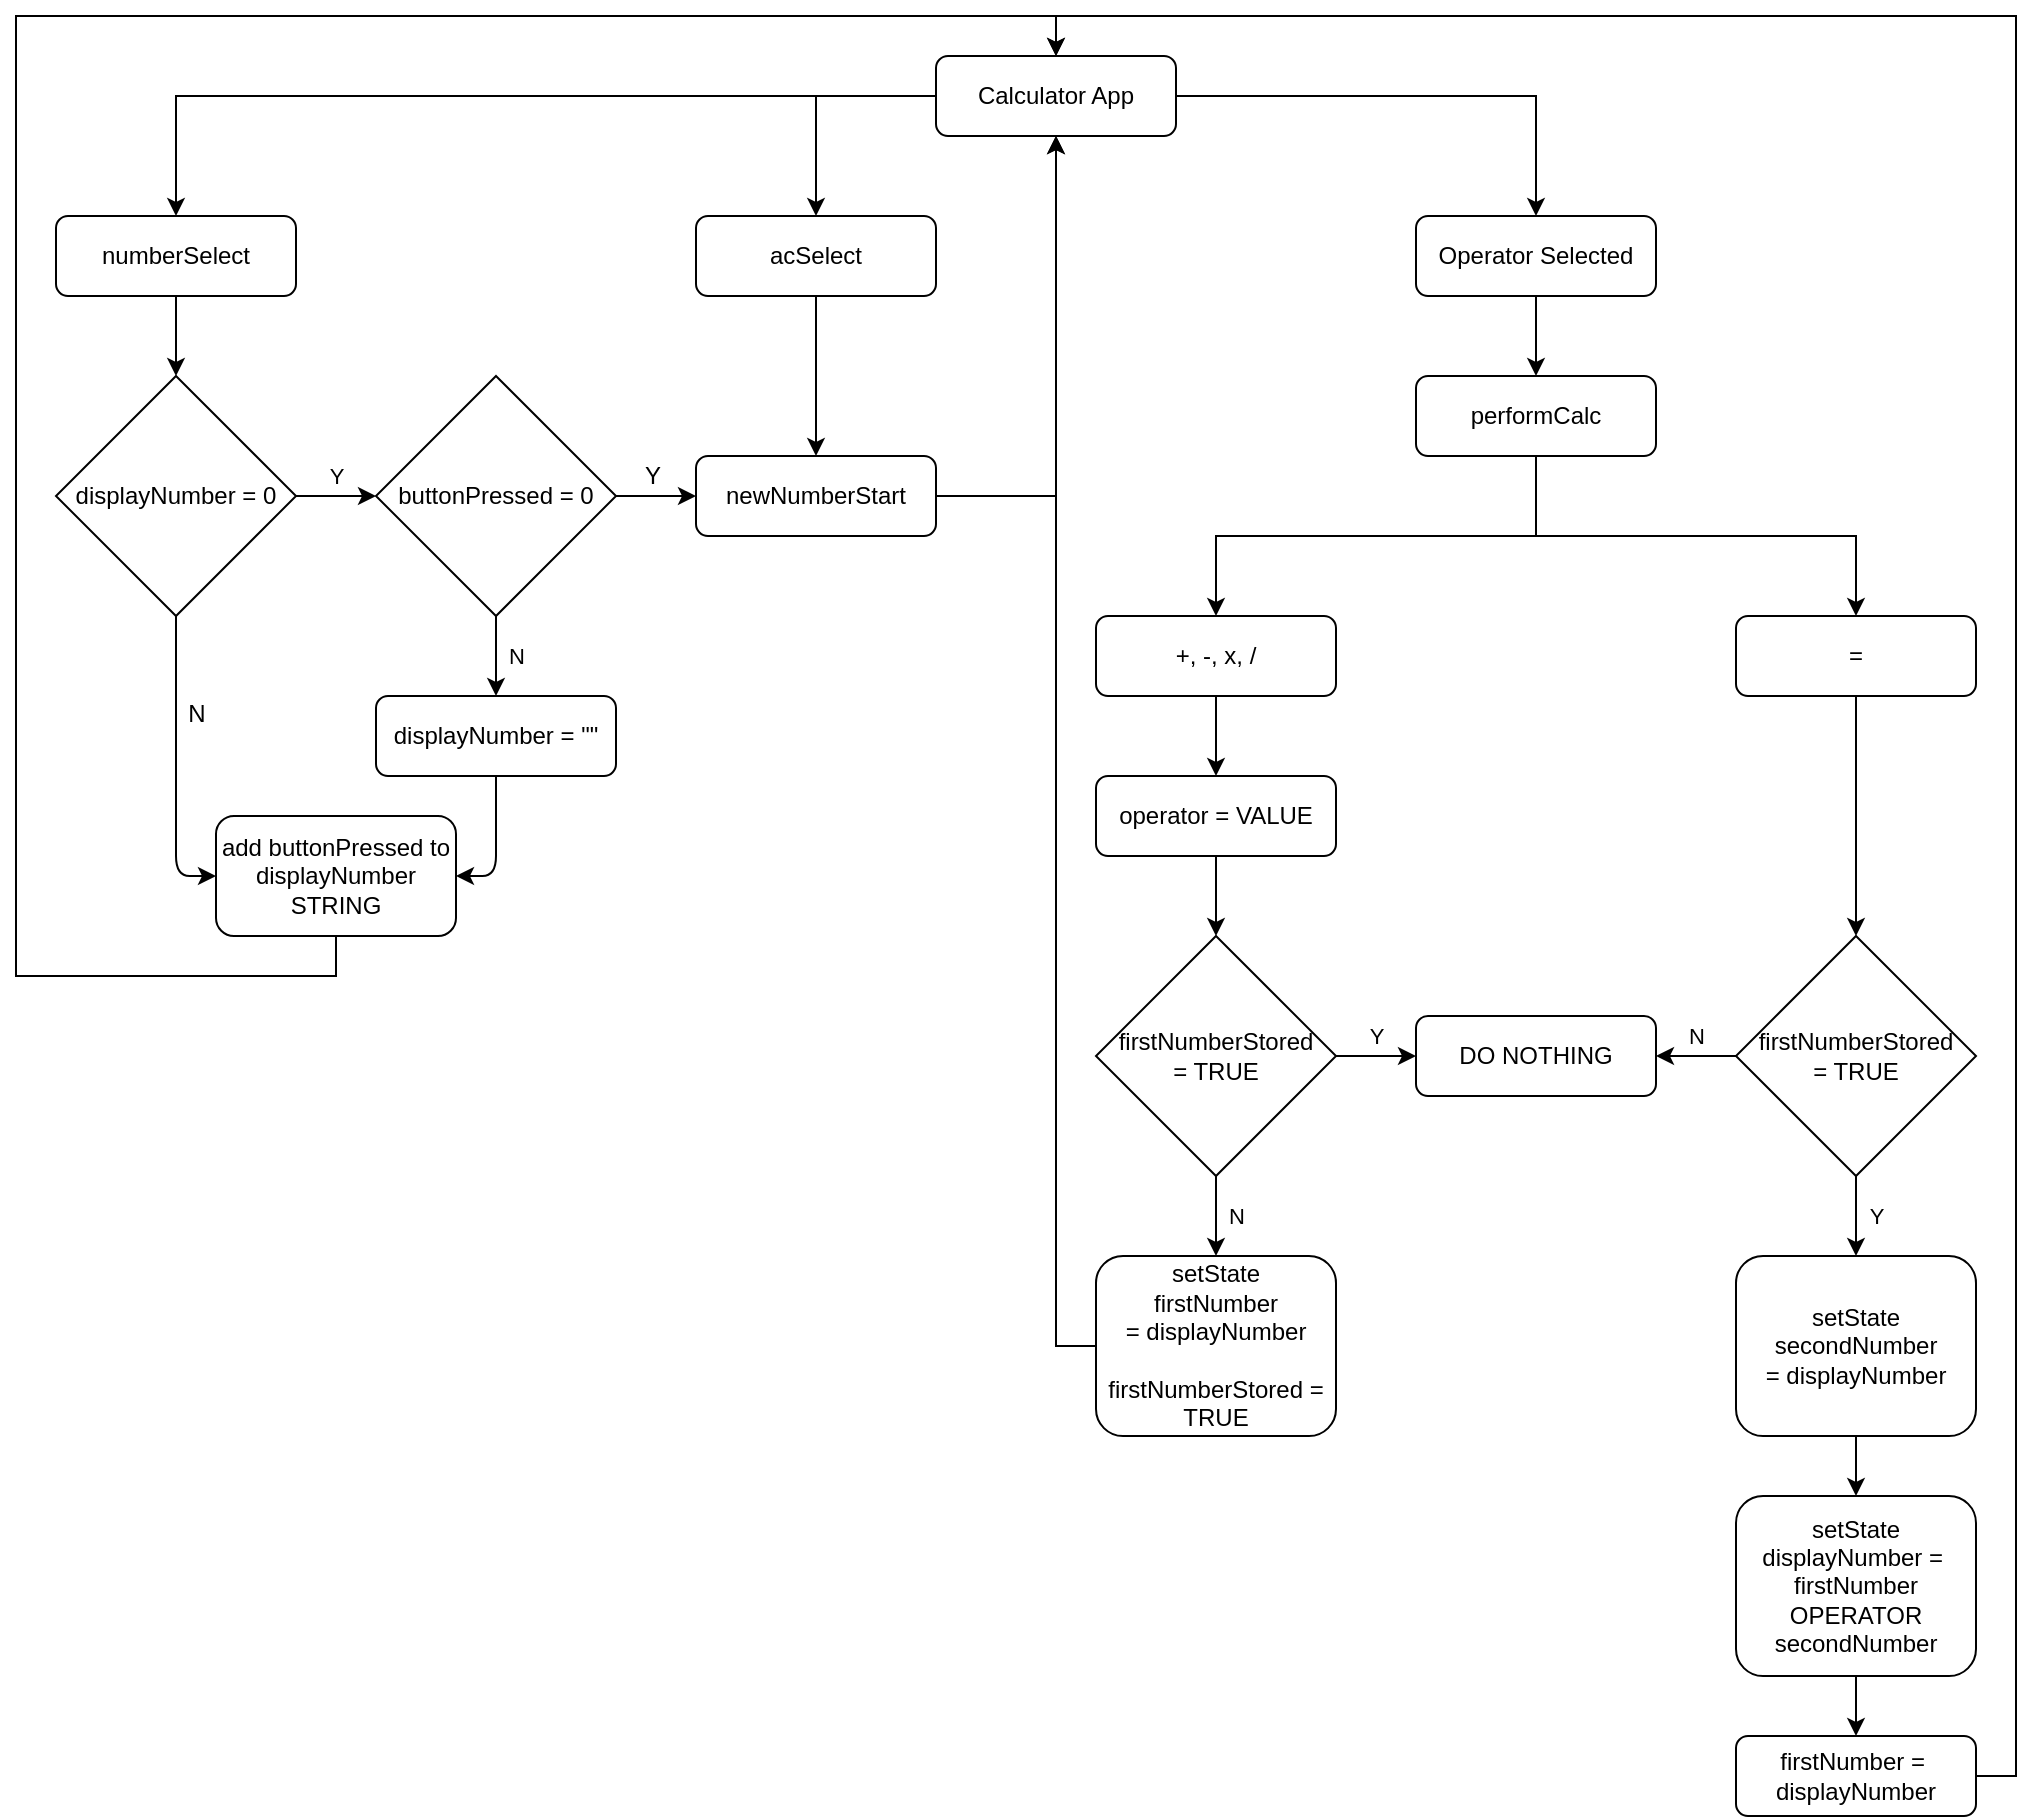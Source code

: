 <mxfile version="12.6.7" type="device"><diagram id="I27lnmcfp9NqJ_Pg-YvM" name="Page-1"><mxGraphModel dx="1351" dy="877" grid="1" gridSize="10" guides="1" tooltips="1" connect="1" arrows="1" fold="1" page="1" pageScale="1" pageWidth="827" pageHeight="1169" math="0" shadow="0"><root><mxCell id="0"/><mxCell id="1" parent="0"/><mxCell id="KRpLdG-zn3hcMp3aCn2L-1" value="numberSelect" style="rounded=1;whiteSpace=wrap;html=1;" vertex="1" parent="1"><mxGeometry x="40" y="120" width="120" height="40" as="geometry"/></mxCell><mxCell id="KRpLdG-zn3hcMp3aCn2L-2" value="Operator Selected" style="rounded=1;whiteSpace=wrap;html=1;" vertex="1" parent="1"><mxGeometry x="720" y="120" width="120" height="40" as="geometry"/></mxCell><mxCell id="KRpLdG-zn3hcMp3aCn2L-57" style="edgeStyle=orthogonalEdgeStyle;rounded=0;orthogonalLoop=1;jettySize=auto;html=1;exitX=1;exitY=0.5;exitDx=0;exitDy=0;entryX=0.5;entryY=1;entryDx=0;entryDy=0;" edge="1" parent="1" source="KRpLdG-zn3hcMp3aCn2L-3" target="KRpLdG-zn3hcMp3aCn2L-19"><mxGeometry relative="1" as="geometry"/></mxCell><mxCell id="KRpLdG-zn3hcMp3aCn2L-3" value="newNumberStart" style="rounded=1;whiteSpace=wrap;html=1;" vertex="1" parent="1"><mxGeometry x="360" y="240" width="120" height="40" as="geometry"/></mxCell><mxCell id="KRpLdG-zn3hcMp3aCn2L-4" value="displayNumber = 0" style="rhombus;whiteSpace=wrap;html=1;" vertex="1" parent="1"><mxGeometry x="40" y="200" width="120" height="120" as="geometry"/></mxCell><mxCell id="KRpLdG-zn3hcMp3aCn2L-5" value="buttonPressed = 0" style="rhombus;whiteSpace=wrap;html=1;" vertex="1" parent="1"><mxGeometry x="200" y="200" width="120" height="120" as="geometry"/></mxCell><mxCell id="KRpLdG-zn3hcMp3aCn2L-6" value="Y" style="endArrow=classic;html=1;exitX=1;exitY=0.5;exitDx=0;exitDy=0;entryX=0;entryY=0.5;entryDx=0;entryDy=0;" edge="1" parent="1" source="KRpLdG-zn3hcMp3aCn2L-4" target="KRpLdG-zn3hcMp3aCn2L-5"><mxGeometry y="10" width="50" height="50" relative="1" as="geometry"><mxPoint x="40" y="620" as="sourcePoint"/><mxPoint x="90" y="570" as="targetPoint"/><mxPoint as="offset"/></mxGeometry></mxCell><mxCell id="KRpLdG-zn3hcMp3aCn2L-7" value="" style="endArrow=classic;html=1;entryX=0;entryY=0.5;entryDx=0;entryDy=0;exitX=1;exitY=0.5;exitDx=0;exitDy=0;" edge="1" parent="1" source="KRpLdG-zn3hcMp3aCn2L-5" target="KRpLdG-zn3hcMp3aCn2L-3"><mxGeometry width="50" height="50" relative="1" as="geometry"><mxPoint x="40" y="390" as="sourcePoint"/><mxPoint x="90" y="340" as="targetPoint"/></mxGeometry></mxCell><mxCell id="KRpLdG-zn3hcMp3aCn2L-8" value="Y" style="text;html=1;align=center;verticalAlign=middle;resizable=0;points=[];labelBackgroundColor=#ffffff;" vertex="1" connectable="0" parent="KRpLdG-zn3hcMp3aCn2L-7"><mxGeometry x="-0.1" y="-1" relative="1" as="geometry"><mxPoint y="-11" as="offset"/></mxGeometry></mxCell><mxCell id="KRpLdG-zn3hcMp3aCn2L-9" value="displayNumber = &quot;&quot;" style="rounded=1;whiteSpace=wrap;html=1;" vertex="1" parent="1"><mxGeometry x="200" y="360" width="120" height="40" as="geometry"/></mxCell><mxCell id="KRpLdG-zn3hcMp3aCn2L-37" style="edgeStyle=orthogonalEdgeStyle;rounded=0;orthogonalLoop=1;jettySize=auto;html=1;exitX=0.5;exitY=1;exitDx=0;exitDy=0;entryX=0.5;entryY=0;entryDx=0;entryDy=0;" edge="1" parent="1" source="KRpLdG-zn3hcMp3aCn2L-10" target="KRpLdG-zn3hcMp3aCn2L-19"><mxGeometry relative="1" as="geometry"><Array as="points"><mxPoint x="180" y="500"/><mxPoint x="20" y="500"/><mxPoint x="20" y="20"/><mxPoint x="540" y="20"/></Array></mxGeometry></mxCell><mxCell id="KRpLdG-zn3hcMp3aCn2L-10" value="add buttonPressed to displayNumber STRING" style="rounded=1;whiteSpace=wrap;html=1;" vertex="1" parent="1"><mxGeometry x="120" y="420" width="120" height="60" as="geometry"/></mxCell><mxCell id="KRpLdG-zn3hcMp3aCn2L-11" value="N" style="endArrow=classic;html=1;exitX=0.5;exitY=1;exitDx=0;exitDy=0;entryX=0.5;entryY=0;entryDx=0;entryDy=0;" edge="1" parent="1" source="KRpLdG-zn3hcMp3aCn2L-5" target="KRpLdG-zn3hcMp3aCn2L-9"><mxGeometry y="10" width="50" height="50" relative="1" as="geometry"><mxPoint x="40" y="560" as="sourcePoint"/><mxPoint x="90" y="510" as="targetPoint"/><mxPoint as="offset"/></mxGeometry></mxCell><mxCell id="KRpLdG-zn3hcMp3aCn2L-15" value="" style="endArrow=classic;html=1;exitX=0.5;exitY=1;exitDx=0;exitDy=0;entryX=0;entryY=0.5;entryDx=0;entryDy=0;" edge="1" parent="1" source="KRpLdG-zn3hcMp3aCn2L-4" target="KRpLdG-zn3hcMp3aCn2L-10"><mxGeometry width="50" height="50" relative="1" as="geometry"><mxPoint x="40" y="550" as="sourcePoint"/><mxPoint x="90" y="500" as="targetPoint"/><Array as="points"><mxPoint x="100" y="450"/></Array></mxGeometry></mxCell><mxCell id="KRpLdG-zn3hcMp3aCn2L-36" value="N" style="text;html=1;align=center;verticalAlign=middle;resizable=0;points=[];labelBackgroundColor=#ffffff;" vertex="1" connectable="0" parent="KRpLdG-zn3hcMp3aCn2L-15"><mxGeometry x="-0.352" relative="1" as="geometry"><mxPoint x="10" as="offset"/></mxGeometry></mxCell><mxCell id="KRpLdG-zn3hcMp3aCn2L-16" value="" style="endArrow=classic;html=1;exitX=0.5;exitY=1;exitDx=0;exitDy=0;entryX=1;entryY=0.5;entryDx=0;entryDy=0;" edge="1" parent="1" source="KRpLdG-zn3hcMp3aCn2L-9" target="KRpLdG-zn3hcMp3aCn2L-10"><mxGeometry width="50" height="50" relative="1" as="geometry"><mxPoint x="40" y="550" as="sourcePoint"/><mxPoint x="90" y="500" as="targetPoint"/><Array as="points"><mxPoint x="260" y="450"/></Array></mxGeometry></mxCell><mxCell id="KRpLdG-zn3hcMp3aCn2L-18" value="" style="endArrow=classic;html=1;exitX=0.5;exitY=1;exitDx=0;exitDy=0;entryX=0.5;entryY=0;entryDx=0;entryDy=0;" edge="1" parent="1" source="KRpLdG-zn3hcMp3aCn2L-1" target="KRpLdG-zn3hcMp3aCn2L-4"><mxGeometry width="50" height="50" relative="1" as="geometry"><mxPoint x="40" y="620" as="sourcePoint"/><mxPoint x="90" y="570" as="targetPoint"/></mxGeometry></mxCell><mxCell id="KRpLdG-zn3hcMp3aCn2L-41" style="edgeStyle=orthogonalEdgeStyle;rounded=0;orthogonalLoop=1;jettySize=auto;html=1;exitX=1;exitY=0.5;exitDx=0;exitDy=0;entryX=0.5;entryY=0;entryDx=0;entryDy=0;" edge="1" parent="1" source="KRpLdG-zn3hcMp3aCn2L-19" target="KRpLdG-zn3hcMp3aCn2L-2"><mxGeometry relative="1" as="geometry"/></mxCell><mxCell id="KRpLdG-zn3hcMp3aCn2L-42" style="edgeStyle=orthogonalEdgeStyle;rounded=0;orthogonalLoop=1;jettySize=auto;html=1;exitX=0;exitY=0.5;exitDx=0;exitDy=0;entryX=0.5;entryY=0;entryDx=0;entryDy=0;" edge="1" parent="1" source="KRpLdG-zn3hcMp3aCn2L-19" target="KRpLdG-zn3hcMp3aCn2L-1"><mxGeometry relative="1" as="geometry"/></mxCell><mxCell id="KRpLdG-zn3hcMp3aCn2L-59" style="edgeStyle=orthogonalEdgeStyle;rounded=0;orthogonalLoop=1;jettySize=auto;html=1;exitX=0;exitY=0.5;exitDx=0;exitDy=0;entryX=0.5;entryY=0;entryDx=0;entryDy=0;" edge="1" parent="1" source="KRpLdG-zn3hcMp3aCn2L-19" target="KRpLdG-zn3hcMp3aCn2L-58"><mxGeometry relative="1" as="geometry"/></mxCell><mxCell id="KRpLdG-zn3hcMp3aCn2L-19" value="Calculator App" style="rounded=1;whiteSpace=wrap;html=1;" vertex="1" parent="1"><mxGeometry x="480" y="40" width="120" height="40" as="geometry"/></mxCell><mxCell id="KRpLdG-zn3hcMp3aCn2L-43" style="edgeStyle=orthogonalEdgeStyle;rounded=0;orthogonalLoop=1;jettySize=auto;html=1;exitX=0.5;exitY=1;exitDx=0;exitDy=0;entryX=0.5;entryY=0;entryDx=0;entryDy=0;" edge="1" parent="1" source="KRpLdG-zn3hcMp3aCn2L-22" target="KRpLdG-zn3hcMp3aCn2L-25"><mxGeometry relative="1" as="geometry"/></mxCell><mxCell id="KRpLdG-zn3hcMp3aCn2L-44" style="edgeStyle=orthogonalEdgeStyle;rounded=0;orthogonalLoop=1;jettySize=auto;html=1;exitX=0.5;exitY=1;exitDx=0;exitDy=0;entryX=0.5;entryY=0;entryDx=0;entryDy=0;" edge="1" parent="1" source="KRpLdG-zn3hcMp3aCn2L-22" target="KRpLdG-zn3hcMp3aCn2L-38"><mxGeometry relative="1" as="geometry"/></mxCell><mxCell id="KRpLdG-zn3hcMp3aCn2L-22" value="performCalc" style="rounded=1;whiteSpace=wrap;html=1;" vertex="1" parent="1"><mxGeometry x="720" y="200" width="120" height="40" as="geometry"/></mxCell><mxCell id="KRpLdG-zn3hcMp3aCn2L-23" value="" style="endArrow=classic;html=1;exitX=0.5;exitY=1;exitDx=0;exitDy=0;entryX=0.5;entryY=0;entryDx=0;entryDy=0;" edge="1" parent="1" source="KRpLdG-zn3hcMp3aCn2L-2" target="KRpLdG-zn3hcMp3aCn2L-22"><mxGeometry width="50" height="50" relative="1" as="geometry"><mxPoint x="80" y="550" as="sourcePoint"/><mxPoint x="130" y="500" as="targetPoint"/></mxGeometry></mxCell><mxCell id="KRpLdG-zn3hcMp3aCn2L-49" value="Y" style="edgeStyle=orthogonalEdgeStyle;rounded=0;orthogonalLoop=1;jettySize=auto;html=1;exitX=1;exitY=0.5;exitDx=0;exitDy=0;entryX=0;entryY=0.5;entryDx=0;entryDy=0;" edge="1" parent="1" source="KRpLdG-zn3hcMp3aCn2L-24" target="KRpLdG-zn3hcMp3aCn2L-28"><mxGeometry y="10" relative="1" as="geometry"><mxPoint as="offset"/></mxGeometry></mxCell><mxCell id="KRpLdG-zn3hcMp3aCn2L-24" value="firstNumberStored&lt;br&gt;= TRUE" style="rhombus;whiteSpace=wrap;html=1;" vertex="1" parent="1"><mxGeometry x="560" y="480" width="120" height="120" as="geometry"/></mxCell><mxCell id="KRpLdG-zn3hcMp3aCn2L-45" style="edgeStyle=orthogonalEdgeStyle;rounded=0;orthogonalLoop=1;jettySize=auto;html=1;exitX=0.5;exitY=1;exitDx=0;exitDy=0;entryX=0.5;entryY=0;entryDx=0;entryDy=0;" edge="1" parent="1" source="KRpLdG-zn3hcMp3aCn2L-25" target="KRpLdG-zn3hcMp3aCn2L-40"><mxGeometry relative="1" as="geometry"/></mxCell><mxCell id="KRpLdG-zn3hcMp3aCn2L-25" value="+, -, x, /" style="rounded=1;whiteSpace=wrap;html=1;" vertex="1" parent="1"><mxGeometry x="560" y="320" width="120" height="40" as="geometry"/></mxCell><mxCell id="KRpLdG-zn3hcMp3aCn2L-28" value="DO NOTHING" style="rounded=1;whiteSpace=wrap;html=1;" vertex="1" parent="1"><mxGeometry x="720" y="520" width="120" height="40" as="geometry"/></mxCell><mxCell id="KRpLdG-zn3hcMp3aCn2L-50" style="edgeStyle=orthogonalEdgeStyle;rounded=0;orthogonalLoop=1;jettySize=auto;html=1;exitX=0;exitY=0.5;exitDx=0;exitDy=0;entryX=0.5;entryY=1;entryDx=0;entryDy=0;" edge="1" parent="1" source="KRpLdG-zn3hcMp3aCn2L-30" target="KRpLdG-zn3hcMp3aCn2L-19"><mxGeometry relative="1" as="geometry"/></mxCell><mxCell id="KRpLdG-zn3hcMp3aCn2L-30" value="setState &lt;br&gt;firstNumber&lt;br&gt;= displayNumber&lt;br&gt;&lt;br&gt;firstNumberStored =&lt;br&gt;TRUE" style="rounded=1;whiteSpace=wrap;html=1;" vertex="1" parent="1"><mxGeometry x="560" y="640" width="120" height="90" as="geometry"/></mxCell><mxCell id="KRpLdG-zn3hcMp3aCn2L-31" value="N" style="endArrow=classic;html=1;entryX=0.5;entryY=0;entryDx=0;entryDy=0;exitX=0.5;exitY=1;exitDx=0;exitDy=0;" edge="1" parent="1" source="KRpLdG-zn3hcMp3aCn2L-24" target="KRpLdG-zn3hcMp3aCn2L-30"><mxGeometry y="10" width="50" height="50" relative="1" as="geometry"><mxPoint x="80" y="750" as="sourcePoint"/><mxPoint x="130" y="700" as="targetPoint"/><mxPoint as="offset"/></mxGeometry></mxCell><mxCell id="KRpLdG-zn3hcMp3aCn2L-48" style="edgeStyle=orthogonalEdgeStyle;rounded=0;orthogonalLoop=1;jettySize=auto;html=1;exitX=0.5;exitY=1;exitDx=0;exitDy=0;entryX=0.5;entryY=0;entryDx=0;entryDy=0;" edge="1" parent="1" source="KRpLdG-zn3hcMp3aCn2L-38" target="KRpLdG-zn3hcMp3aCn2L-47"><mxGeometry relative="1" as="geometry"/></mxCell><mxCell id="KRpLdG-zn3hcMp3aCn2L-38" value="=" style="rounded=1;whiteSpace=wrap;html=1;" vertex="1" parent="1"><mxGeometry x="880" y="320" width="120" height="40" as="geometry"/></mxCell><mxCell id="KRpLdG-zn3hcMp3aCn2L-46" style="edgeStyle=orthogonalEdgeStyle;rounded=0;orthogonalLoop=1;jettySize=auto;html=1;exitX=0.5;exitY=1;exitDx=0;exitDy=0;entryX=0.5;entryY=0;entryDx=0;entryDy=0;" edge="1" parent="1" source="KRpLdG-zn3hcMp3aCn2L-40" target="KRpLdG-zn3hcMp3aCn2L-24"><mxGeometry relative="1" as="geometry"/></mxCell><mxCell id="KRpLdG-zn3hcMp3aCn2L-40" value="operator = VALUE" style="rounded=1;whiteSpace=wrap;html=1;" vertex="1" parent="1"><mxGeometry x="560" y="400" width="120" height="40" as="geometry"/></mxCell><mxCell id="KRpLdG-zn3hcMp3aCn2L-51" value="N" style="edgeStyle=orthogonalEdgeStyle;rounded=0;orthogonalLoop=1;jettySize=auto;html=1;exitX=0;exitY=0.5;exitDx=0;exitDy=0;entryX=1;entryY=0.5;entryDx=0;entryDy=0;" edge="1" parent="1" source="KRpLdG-zn3hcMp3aCn2L-47" target="KRpLdG-zn3hcMp3aCn2L-28"><mxGeometry y="-10" relative="1" as="geometry"><mxPoint as="offset"/></mxGeometry></mxCell><mxCell id="KRpLdG-zn3hcMp3aCn2L-53" value="Y" style="edgeStyle=orthogonalEdgeStyle;rounded=0;orthogonalLoop=1;jettySize=auto;html=1;exitX=0.5;exitY=1;exitDx=0;exitDy=0;entryX=0.5;entryY=0;entryDx=0;entryDy=0;" edge="1" parent="1" source="KRpLdG-zn3hcMp3aCn2L-47" target="KRpLdG-zn3hcMp3aCn2L-52"><mxGeometry y="10" relative="1" as="geometry"><mxPoint as="offset"/></mxGeometry></mxCell><mxCell id="KRpLdG-zn3hcMp3aCn2L-47" value="firstNumberStored&lt;br&gt;= TRUE" style="rhombus;whiteSpace=wrap;html=1;" vertex="1" parent="1"><mxGeometry x="880" y="480" width="120" height="120" as="geometry"/></mxCell><mxCell id="KRpLdG-zn3hcMp3aCn2L-56" style="edgeStyle=orthogonalEdgeStyle;rounded=0;orthogonalLoop=1;jettySize=auto;html=1;exitX=0.5;exitY=1;exitDx=0;exitDy=0;entryX=0.5;entryY=0;entryDx=0;entryDy=0;" edge="1" parent="1" source="KRpLdG-zn3hcMp3aCn2L-52" target="KRpLdG-zn3hcMp3aCn2L-54"><mxGeometry relative="1" as="geometry"/></mxCell><mxCell id="KRpLdG-zn3hcMp3aCn2L-52" value="setState &lt;br&gt;secondNumber&lt;br&gt;= displayNumber" style="rounded=1;whiteSpace=wrap;html=1;" vertex="1" parent="1"><mxGeometry x="880" y="640" width="120" height="90" as="geometry"/></mxCell><mxCell id="KRpLdG-zn3hcMp3aCn2L-61" style="edgeStyle=orthogonalEdgeStyle;rounded=0;orthogonalLoop=1;jettySize=auto;html=1;exitX=0.5;exitY=1;exitDx=0;exitDy=0;entryX=0.5;entryY=0;entryDx=0;entryDy=0;" edge="1" parent="1" source="KRpLdG-zn3hcMp3aCn2L-54" target="KRpLdG-zn3hcMp3aCn2L-55"><mxGeometry relative="1" as="geometry"/></mxCell><mxCell id="KRpLdG-zn3hcMp3aCn2L-54" value="setState&lt;br&gt;displayNumber =&amp;nbsp;&lt;br&gt;firstNumber&lt;br&gt;OPERATOR&lt;br&gt;secondNumber" style="rounded=1;whiteSpace=wrap;html=1;" vertex="1" parent="1"><mxGeometry x="880" y="760" width="120" height="90" as="geometry"/></mxCell><mxCell id="KRpLdG-zn3hcMp3aCn2L-62" style="edgeStyle=orthogonalEdgeStyle;rounded=0;orthogonalLoop=1;jettySize=auto;html=1;exitX=1;exitY=0.5;exitDx=0;exitDy=0;entryX=0.5;entryY=0;entryDx=0;entryDy=0;" edge="1" parent="1" source="KRpLdG-zn3hcMp3aCn2L-55" target="KRpLdG-zn3hcMp3aCn2L-19"><mxGeometry relative="1" as="geometry"/></mxCell><mxCell id="KRpLdG-zn3hcMp3aCn2L-55" value="firstNumber =&amp;nbsp;&lt;br&gt;displayNumber" style="rounded=1;whiteSpace=wrap;html=1;" vertex="1" parent="1"><mxGeometry x="880" y="880" width="120" height="40" as="geometry"/></mxCell><mxCell id="KRpLdG-zn3hcMp3aCn2L-60" style="edgeStyle=orthogonalEdgeStyle;rounded=0;orthogonalLoop=1;jettySize=auto;html=1;exitX=0.5;exitY=1;exitDx=0;exitDy=0;entryX=0.5;entryY=0;entryDx=0;entryDy=0;" edge="1" parent="1" source="KRpLdG-zn3hcMp3aCn2L-58" target="KRpLdG-zn3hcMp3aCn2L-3"><mxGeometry relative="1" as="geometry"/></mxCell><mxCell id="KRpLdG-zn3hcMp3aCn2L-58" value="acSelect" style="rounded=1;whiteSpace=wrap;html=1;" vertex="1" parent="1"><mxGeometry x="360" y="120" width="120" height="40" as="geometry"/></mxCell></root></mxGraphModel></diagram></mxfile>